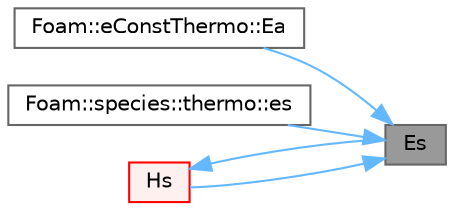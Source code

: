 digraph "Es"
{
 // LATEX_PDF_SIZE
  bgcolor="transparent";
  edge [fontname=Helvetica,fontsize=10,labelfontname=Helvetica,labelfontsize=10];
  node [fontname=Helvetica,fontsize=10,shape=box,height=0.2,width=0.4];
  rankdir="RL";
  Node1 [id="Node000001",label="Es",height=0.2,width=0.4,color="gray40", fillcolor="grey60", style="filled", fontcolor="black",tooltip=" "];
  Node1 -> Node2 [id="edge1_Node000001_Node000002",dir="back",color="steelblue1",style="solid",tooltip=" "];
  Node2 [id="Node000002",label="Foam::eConstThermo::Ea",height=0.2,width=0.4,color="grey40", fillcolor="white", style="filled",URL="$classFoam_1_1eConstThermo.html#ae05a92ed5b6762110a0620e647b80d69",tooltip=" "];
  Node1 -> Node3 [id="edge2_Node000001_Node000003",dir="back",color="steelblue1",style="solid",tooltip=" "];
  Node3 [id="Node000003",label="Foam::species::thermo::es",height=0.2,width=0.4,color="grey40", fillcolor="white", style="filled",URL="$classFoam_1_1species_1_1thermo.html#acffb530c85ddc961b9e19ad9841a7c43",tooltip=" "];
  Node1 -> Node4 [id="edge3_Node000001_Node000004",dir="back",color="steelblue1",style="solid",tooltip=" "];
  Node4 [id="Node000004",label="Hs",height=0.2,width=0.4,color="red", fillcolor="#FFF0F0", style="filled",URL="$EtoHthermo_8H.html#a9b1a450570999b5281115cb326c5e2d5",tooltip=" "];
  Node4 -> Node1 [id="edge4_Node000004_Node000001",dir="back",color="steelblue1",style="solid",tooltip=" "];
}

